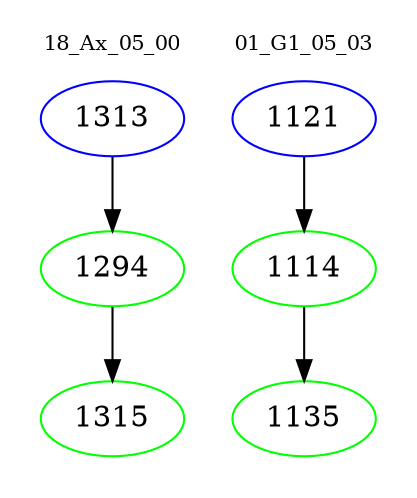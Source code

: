 digraph{
subgraph cluster_0 {
color = white
label = "18_Ax_05_00";
fontsize=10;
T0_1313 [label="1313", color="blue"]
T0_1313 -> T0_1294 [color="black"]
T0_1294 [label="1294", color="green"]
T0_1294 -> T0_1315 [color="black"]
T0_1315 [label="1315", color="green"]
}
subgraph cluster_1 {
color = white
label = "01_G1_05_03";
fontsize=10;
T1_1121 [label="1121", color="blue"]
T1_1121 -> T1_1114 [color="black"]
T1_1114 [label="1114", color="green"]
T1_1114 -> T1_1135 [color="black"]
T1_1135 [label="1135", color="green"]
}
}

